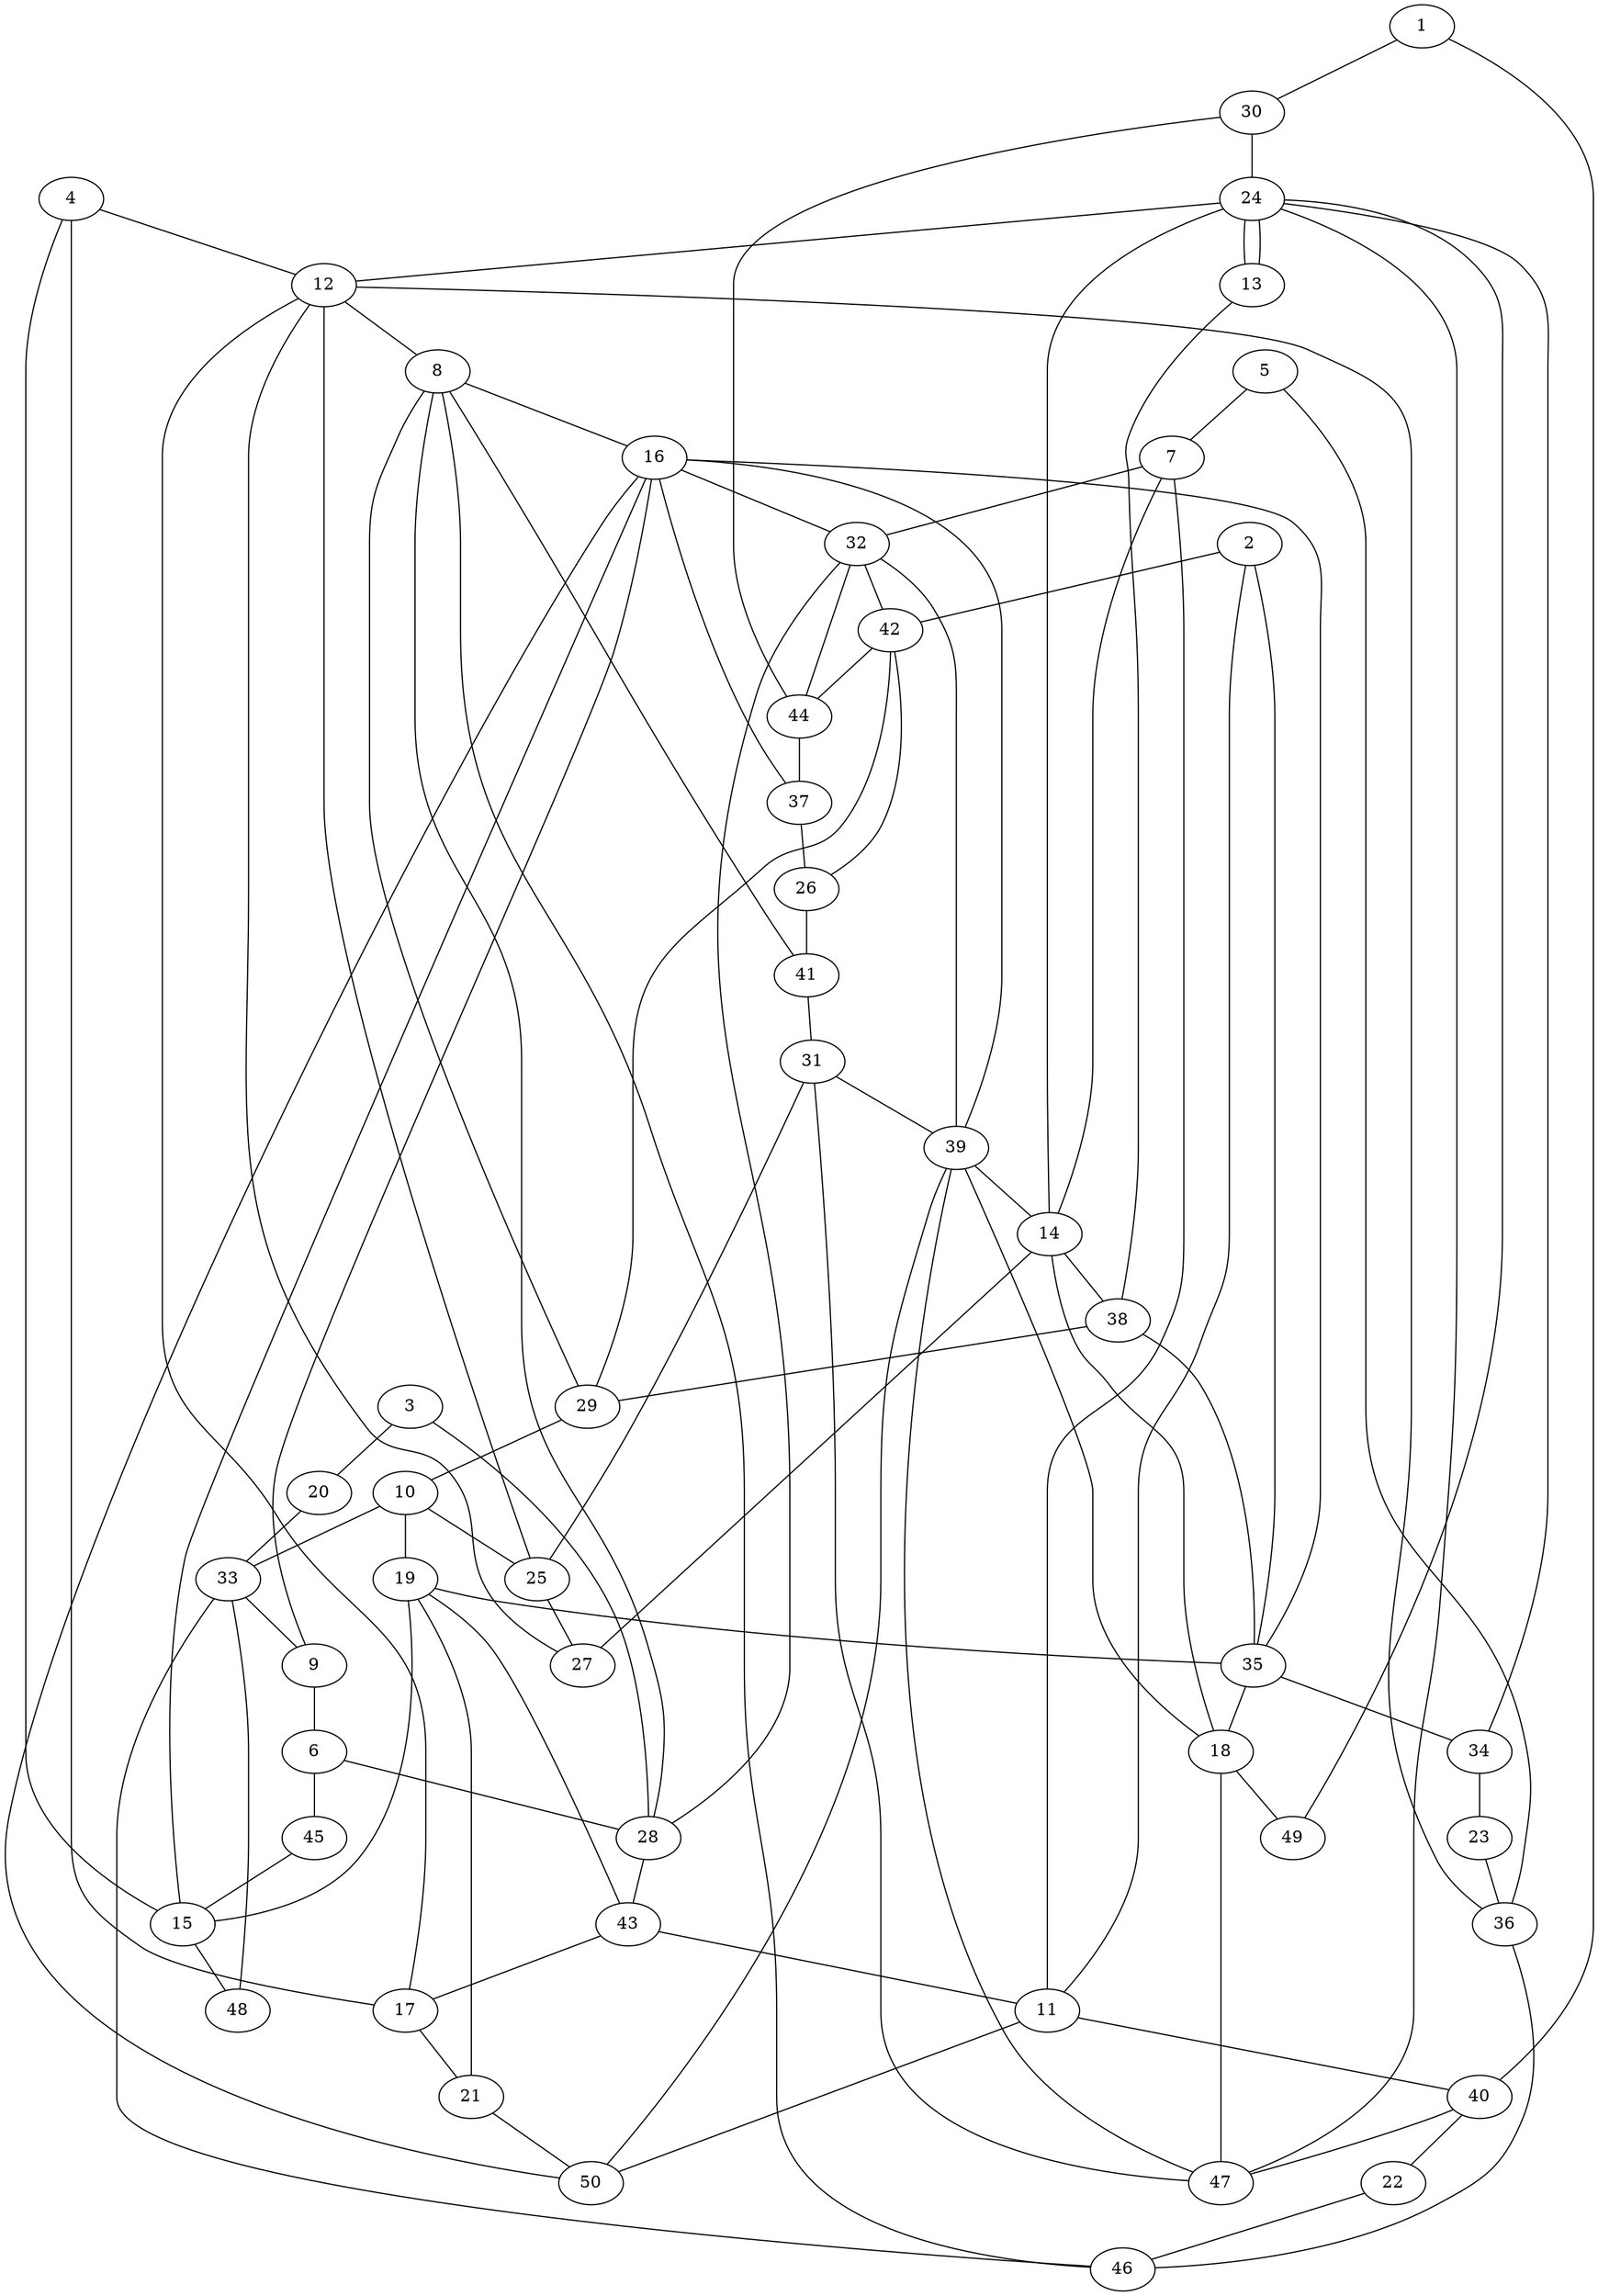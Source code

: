 # Generated Tor  2 Okt 2008 11:03:12 GMT by dot - Graphviz version 2.20.2 (Tue Jul  1 11:56:55 UTC 2008)
#
# 
# real	0m0.280s
# user	0m0.223s
# sys	0m0.039s

graph G {
	graph [splines=true, overlap=false];
	node [label="\N"];
	graph [bb="0,0,1307,1908",
		_draw_="c 5 -white C 5 -white P 4 0 0 0 1908 1307 1908 1307 0 ",
		xdotversion="1.2"];
	1 [pos="1164,1890", width="0.75", height="0.50", _draw_="c 5 -black e 1164 1890 27 18 ", _ldraw_="F 14.000000 11 -Times-Roman c 5 -black T 1164 1882 0 5 1 -1 "];
	30 [pos="1022,1818", width="0.75", height="0.50", _draw_="c 5 -black e 1022 1818 27 18 ", _ldraw_="F 14.000000 11 -Times-Roman c 5 -black T 1022 1810 0 11 2 -30 "];
	40 [pos="1213,162", width="0.75", height="0.50", _draw_="c 5 -black e 1213 162 27 18 ", _ldraw_="F 14.000000 11 -Times-Roman c 5 -black T 1213 154 0 11 2 -40 "];
	8 [pos="342,1602", width="0.75", height="0.50", _draw_="c 5 -black e 342 1602 27 18 ", _ldraw_="F 14.000000 11 -Times-Roman c 5 -black T 342 1594 0 5 1 -8 "];
	46 [pos="887,18", width="0.75", height="0.50", _draw_="c 5 -black e 887 18 27 18 ", _ldraw_="F 14.000000 11 -Times-Roman c 5 -black T 887 10 0 11 2 -46 "];
	16 [pos="523,1530", width="0.75", height="0.50", _draw_="c 5 -black e 523 1530 27 18 ", _ldraw_="F 14.000000 11 -Times-Roman c 5 -black T 523 1522 0 11 2 -16 "];
	10 [pos="331,666", width="0.75", height="0.50", _draw_="c 5 -black e 331 666 27 18 ", _ldraw_="F 14.000000 11 -Times-Roman c 5 -black T 331 658 0 11 2 -10 "];
	25 [pos="441,594", width="0.75", height="0.50", _draw_="c 5 -black e 441 594 27 18 ", _ldraw_="F 14.000000 11 -Times-Roman c 5 -black T 441 586 0 11 2 -25 "];
	19 [pos="331,594", width="0.75", height="0.50", _draw_="c 5 -black e 331 594 27 18 ", _ldraw_="F 14.000000 11 -Times-Roman c 5 -black T 331 586 0 11 2 -19 "];
	33 [pos="183,594", width="0.75", height="0.50", _draw_="c 5 -black e 183 594 27 18 ", _ldraw_="F 14.000000 11 -Times-Roman c 5 -black T 183 586 0 11 2 -33 "];
	12 [pos="247,1674", width="0.75", height="0.50", _draw_="c 5 -black e 247 1674 27 18 ", _ldraw_="F 14.000000 11 -Times-Roman c 5 -black T 247 1666 0 11 2 -12 "];
	36 [pos="1233,306", width="0.75", height="0.50", _draw_="c 5 -black e 1233 306 27 18 ", _ldraw_="F 14.000000 11 -Times-Roman c 5 -black T 1233 298 0 11 2 -36 "];
	17 [pos="331,234", width="0.75", height="0.50", _draw_="c 5 -black e 331 234 27 18 ", _ldraw_="F 14.000000 11 -Times-Roman c 5 -black T 331 226 0 11 2 -17 "];
	13 [pos="1022,1674", width="0.75", height="0.50", _draw_="c 5 -black e 1022 1674 27 18 ", _ldraw_="F 14.000000 11 -Times-Roman c 5 -black T 1022 1666 0 11 2 -13 "];
	38 [pos="910,810", width="0.75", height="0.50", _draw_="c 5 -black e 910 810 27 18 ", _ldraw_="F 14.000000 11 -Times-Roman c 5 -black T 910 802 0 11 2 -38 "];
	24 [pos="1022,1746", width="0.75", height="0.50", _draw_="c 5 -black e 1022 1746 27 18 ", _ldraw_="F 14.000000 11 -Times-Roman c 5 -black T 1022 1738 0 11 2 -24 "];
	49 [pos="1057,378", width="0.75", height="0.50", _draw_="c 5 -black e 1057 378 27 18 ", _ldraw_="F 14.000000 11 -Times-Roman c 5 -black T 1057 370 0 11 2 -49 "];
	47 [pos="988,90", width="0.75", height="0.50", _draw_="c 5 -black e 988 90 27 18 ", _ldraw_="F 14.000000 11 -Times-Roman c 5 -black T 988 82 0 11 2 -47 "];
	27 [pos="479,522", width="0.75", height="0.50", _draw_="c 5 -black e 479 522 27 18 ", _ldraw_="F 14.000000 11 -Times-Roman c 5 -black T 479 514 0 11 2 -27 "];
	14 [pos="853,882", width="0.75", height="0.50", _draw_="c 5 -black e 853 882 27 18 ", _ldraw_="F 14.000000 11 -Times-Roman c 5 -black T 853 874 0 11 2 -14 "];
	29 [pos="483,738", width="0.75", height="0.50", _draw_="c 5 -black e 483 738 27 18 ", _ldraw_="F 14.000000 11 -Times-Roman c 5 -black T 483 730 0 11 2 -29 "];
	44 [pos="644,1314", width="0.75", height="0.50", _draw_="c 5 -black e 644 1314 27 18 ", _ldraw_="F 14.000000 11 -Times-Roman c 5 -black T 644 1306 0 11 2 -44 "];
	35 [pos="1024,522", width="0.75", height="0.50", _draw_="c 5 -black e 1024 522 27 18 ", _ldraw_="F 14.000000 11 -Times-Roman c 5 -black T 1024 514 0 11 2 -35 "];
	2 [pos="1020,1458", width="0.75", height="0.50", _draw_="c 5 -black e 1020 1458 27 18 ", _ldraw_="F 14.000000 11 -Times-Roman c 5 -black T 1020 1450 0 5 1 -2 "];
	42 [pos="720,1386", width="0.75", height="0.50", _draw_="c 5 -black e 720 1386 27 18 ", _ldraw_="F 14.000000 11 -Times-Roman c 5 -black T 720 1378 0 11 2 -42 "];
	11 [pos="851,234", width="0.75", height="0.50", _draw_="c 5 -black e 851 234 27 18 ", _ldraw_="F 14.000000 11 -Times-Roman c 5 -black T 851 226 0 11 2 -11 "];
	18 [pos="988,450", width="0.75", height="0.50", _draw_="c 5 -black e 988 450 27 18 ", _ldraw_="F 14.000000 11 -Times-Roman c 5 -black T 988 442 0 11 2 -18 "];
	26 [pos="650,1170", width="0.75", height="0.50", _draw_="c 5 -black e 650 1170 27 18 ", _ldraw_="F 14.000000 11 -Times-Roman c 5 -black T 650 1162 0 11 2 -26 "];
	41 [pos="650,1098", width="0.75", height="0.50", _draw_="c 5 -black e 650 1098 27 18 ", _ldraw_="F 14.000000 11 -Times-Roman c 5 -black T 650 1090 0 11 2 -41 "];
	31 [pos="655,1026", width="0.75", height="0.50", _draw_="c 5 -black e 655 1026 27 18 ", _ldraw_="F 14.000000 11 -Times-Roman c 5 -black T 655 1018 0 11 2 -31 "];
	39 [pos="775,954", width="0.75", height="0.50", _draw_="c 5 -black e 775 954 27 18 ", _ldraw_="F 14.000000 11 -Times-Roman c 5 -black T 775 946 0 11 2 -39 "];
	37 [pos="644,1242", width="0.75", height="0.50", _draw_="c 5 -black e 644 1242 27 18 ", _ldraw_="F 14.000000 11 -Times-Roman c 5 -black T 644 1234 0 11 2 -37 "];
	50 [pos="488,90", width="0.75", height="0.50", _draw_="c 5 -black e 488 90 27 18 ", _ldraw_="F 14.000000 11 -Times-Roman c 5 -black T 488 82 0 11 2 -50 "];
	32 [pos="693,1458", width="0.75", height="0.50", _draw_="c 5 -black e 693 1458 27 18 ", _ldraw_="F 14.000000 11 -Times-Roman c 5 -black T 693 1450 0 11 2 -32 "];
	3 [pos="335,738", width="0.75", height="0.50", _draw_="c 5 -black e 335 738 27 18 ", _ldraw_="F 14.000000 11 -Times-Roman c 5 -black T 335 730 0 5 1 -3 "];
	20 [pos="259,666", width="0.75", height="0.50", _draw_="c 5 -black e 259 666 27 18 ", _ldraw_="F 14.000000 11 -Times-Roman c 5 -black T 259 658 0 11 2 -20 "];
	28 [pos="534,378", width="0.75", height="0.50", _draw_="c 5 -black e 534 378 27 18 ", _ldraw_="F 14.000000 11 -Times-Roman c 5 -black T 534 370 0 11 2 -28 "];
	6 [pos="255,450", width="0.75", height="0.50", _draw_="c 5 -black e 255 450 27 18 ", _ldraw_="F 14.000000 11 -Times-Roman c 5 -black T 255 442 0 5 1 -6 "];
	45 [pos="255,378", width="0.75", height="0.50", _draw_="c 5 -black e 255 378 27 18 ", _ldraw_="F 14.000000 11 -Times-Roman c 5 -black T 255 370 0 11 2 -45 "];
	9 [pos="255,522", width="0.75", height="0.50", _draw_="c 5 -black e 255 522 27 18 ", _ldraw_="F 14.000000 11 -Times-Roman c 5 -black T 255 514 0 5 1 -9 "];
	15 [pos="145,306", width="0.75", height="0.50", _draw_="c 5 -black e 145 306 27 18 ", _ldraw_="F 14.000000 11 -Times-Roman c 5 -black T 145 298 0 11 2 -15 "];
	48 [pos="192,234", width="0.75", height="0.50", _draw_="c 5 -black e 192 234 27 18 ", _ldraw_="F 14.000000 11 -Times-Roman c 5 -black T 192 226 0 11 2 -48 "];
	4 [pos="52,1746", width="0.75", height="0.50", _draw_="c 5 -black e 52 1746 27 18 ", _ldraw_="F 14.000000 11 -Times-Roman c 5 -black T 52 1738 0 5 1 -4 "];
	21 [pos="386,162", width="0.75", height="0.50", _draw_="c 5 -black e 386 162 27 18 ", _ldraw_="F 14.000000 11 -Times-Roman c 5 -black T 386 154 0 11 2 -21 "];
	43 [pos="509,306", width="0.75", height="0.50", _draw_="c 5 -black e 509 306 27 18 ", _ldraw_="F 14.000000 11 -Times-Roman c 5 -black T 509 298 0 11 2 -43 "];
	23 [pos="1213,378", width="0.75", height="0.50", _draw_="c 5 -black e 1213 378 27 18 ", _ldraw_="F 14.000000 11 -Times-Roman c 5 -black T 1213 370 0 11 2 -23 "];
	34 [pos="1213,450", width="0.75", height="0.50", _draw_="c 5 -black e 1213 450 27 18 ", _ldraw_="F 14.000000 11 -Times-Roman c 5 -black T 1213 442 0 11 2 -34 "];
	5 [pos="954,1602", width="0.75", height="0.50", _draw_="c 5 -black e 954 1602 27 18 ", _ldraw_="F 14.000000 11 -Times-Roman c 5 -black T 954 1594 0 5 1 -5 "];
	7 [pos="949,1530", width="0.75", height="0.50", _draw_="c 5 -black e 949 1530 27 18 ", _ldraw_="F 14.000000 11 -Times-Roman c 5 -black T 949 1522 0 5 1 -7 "];
	22 [pos="1137,90", width="0.75", height="0.50", _draw_="c 5 -black e 1137 90 27 18 ", _ldraw_="F 14.000000 11 -Times-Roman c 5 -black T 1137 82 0 11 2 -22 "];
	1 -- 30 [f=1, pos="1142,1879 1116,1866 1071,1843 1044,1829", _draw_="c 5 -black B 4 1142 1879 1116 1866 1071 1843 1044 1829 "];
	1 -- 40 [f=14, pos="1187,1880 1227,1861 1307,1813 1307,1746 1307,1746 1307,1746 1307,306 1307,250 1257,199 1230,176", _draw_="c 5 -black B 10 1187 1880 1227 1861 1307 1813 1307 1746 1307 1746 1307 1746 1307 306 1307 250 1257 199 1230 176 "];
	8 -- 46 [f=1, pos="346,1584 352,1556 361,1503 361,1458 361,1458 361,1458 361,1386 361,1046 614,1005 614,666 614,666 614,666 614,522 614,393 645,362\
 645,234 645,234 645,234 645,162 645,62 797,30 860,21", _draw_="c 5 -black B 22 346 1584 352 1556 361 1503 361 1458 361 1458 361 1458 361 1386 361 1046 614 1005 614 666 614 666 614 666 614 522\
 614 393 645 362 645 234 645 234 645 234 645 162 645 62 797 30 860 21 "];
	8 -- 16 [f=18, pos="365,1593 400,1579 465,1553 500,1539", _draw_="c 5 -black B 4 365 1593 400 1579 465 1553 500 1539 "];
	10 -- 25 [f=1, pos="350,653 370,640 402,620 422,607", _draw_="c 5 -black B 4 350 653 370 640 402 620 422 607 "];
	10 -- 19 [f=5, pos="331,648 331,637 331,623 331,612", _draw_="c 5 -black B 4 331 648 331 637 331 623 331 612 "];
	10 -- 33 [f=1, pos="310,655 305,653 300,650 295,648 264,632 228,615 205,604", _draw_="c 5 -black B 7 310 655 305 653 300 650 295 648 264 632 228 615 205 604 "];
	12 -- 8 [f=1, pos="265,1660 282,1648 307,1628 324,1616", _draw_="c 5 -black B 4 265 1660 282 1648 307 1628 324 1616 "];
	12 -- 36 [f=5, pos="274,1674 392,1671 852,1660 990,1620 1070,1596 1155,1613 1155,1530 1155,1530 1155,1530 1155,738 1155,569 1102,511 1177,360 1185,3\
43 1201,328 1214,319", _draw_="c 5 -black B 16 274 1674 392 1671 852 1660 990 1620 1070 1596 1155 1613 1155 1530 1155 1530 1155 1530 1155 738 1155 569 1102 511\
 1177 360 1185 343 1201 328 1214 319 "];
	12 -- 17 [f=16, pos="227,1662 193,1640 129,1591 128,1530 128,1530 128,1530 128,810 129,726 179,719 223,648 277,559 348,554 348,450 348,450 348,450 34\
8,378 348,332 340,279 335,252", _draw_="c 5 -black B 19 227 1662 193 1640 129 1591 128 1530 128 1530 128 1530 128 810 129 726 179 719 223 648 277 559 348 554 348 450 34\
8 450 348 450 348 378 348 332 340 279 335 252 "];
	13 -- 38 [f=1, pos="996,1668 971,1661 935,1647 918,1620 887,1572 927,1368 927,1314 927,1314 927,1314 927,954 927,908 919,855 914,828", _draw_="c 5 -black B 13 996 1668 971 1661 935 1647 918 1620 887 1572 927 1368 927 1314 927 1314 927 1314 927 954 927 908 919 855 914 828\
 "];
	13 -- 24 [f=19, pos="1028,1692 1029,1703 1029,1717 1028,1728", _draw_="c 5 -black B 4 1028 1692 1029 1703 1029 1717 1028 1728 "];
	24 -- 49 [f=1, pos="1048,1741 1094,1733 1185,1714 1207,1692 1235,1662 1231,1643 1231,1602 1231,1602 1231,1602 1231,882 1231,680 1105,457 1067,395", _draw_="c 5 -black B 13 1048 1741 1094 1733 1185 1714 1207 1692 1235 1662 1231 1643 1231 1602 1231 1602 1231 1602 1231 882 1231 680 1105\
 457 1067 395 "];
	24 -- 13 [f=1, pos="1016,1728 1015,1717 1015,1703 1016,1692", _draw_="c 5 -black B 4 1016 1728 1015 1717 1015 1703 1016 1692 "];
	24 -- 47 [f=12, pos="1047,1738 1094,1721 1193,1677 1193,1602 1193,1602 1193,1602 1193,882 1193,745 1189,711 1179,576 1172,487 1158,466 1158,378 1158,\
378 1158,378 1158,234 1158,158 1060,114 1013,98", _draw_="c 5 -black B 19 1047 1738 1094 1721 1193 1677 1193 1602 1193 1602 1193 1602 1193 882 1193 745 1189 711 1179 576 1172 487 1158 46\
6 1158 378 1158 378 1158 378 1158 234 1158 158 1060 114 1013 98 "];
	24 -- 12 [f=19, pos="995,1743 875,1733 393,1688 274,1677", _draw_="c 5 -black B 4 995 1743 875 1733 393 1688 274 1677 "];
	25 -- 27 [f=1, pos="450,577 456,566 464,551 470,539", _draw_="c 5 -black B 4 450 577 456 566 464 551 470 539 "];
	25 -- 12 [f=1, pos="434,612 400,701 247,1108 247,1242 247,1530 247,1530 247,1530 247,1575 247,1628 247,1656", _draw_="c 5 -black B 10 434 612 400 701 247 1108 247 1242 247 1530 247 1530 247 1530 247 1575 247 1628 247 1656 "];
	27 -- 12 [f=1, pos="457,533 441,542 419,557 405,576 374,616 400,645 367,684 344,709 319,692 299,720 176,882 200,965 200,1170 200,1530 200,1530 200,1\
530 200,1578 224,1630 237,1657", _draw_="c 5 -black B 19 457 533 441 542 419 557 405 576 374 616 400 645 367 684 344 709 319 692 299 720 176 882 200 965 200 1170 200 153\
0 200 1530 200 1530 200 1578 224 1630 237 1657 "];
	27 -- 14 [f=8, pos="495,537 556,596 777,809 837,867", _draw_="c 5 -black B 4 495 537 556 596 777 809 837 867 "];
	29 -- 10 [f=1, pos="461,728 432,714 382,690 353,677", _draw_="c 5 -black B 4 461 728 432 714 382 690 353 677 "];
	29 -- 8 [f=17, pos="474,755 436,831 285,1136 285,1242 285,1458 285,1458 285,1458 285,1499 292,1509 309,1548 315,1561 323,1575 330,1585", _draw_="c 5 -black B 13 474 755 436 831 285 1136 285 1242 285 1458 285 1458 285 1458 285 1499 292 1509 309 1548 315 1561 323 1575 330 15\
85 "];
	30 -- 24 [f=1, pos="1022,1800 1022,1789 1022,1775 1022,1764", _draw_="c 5 -black B 4 1022 1800 1022 1789 1022 1775 1022 1764 "];
	30 -- 44 [f=15, pos="995,1815 901,1804 589,1760 589,1674 589,1674 589,1674 589,1458 589,1409 617,1357 633,1331", _draw_="c 5 -black B 10 995 1815 901 1804 589 1760 589 1674 589 1674 589 1674 589 1458 589 1409 617 1357 633 1331 "];
	38 -- 29 [f=1, pos="884,806 808,793 586,755 509,742", _draw_="c 5 -black B 4 884 806 808 793 586 755 509 742 "];
	38 -- 35 [f=15, pos="931,799 947,789 967,775 979,756 1022,685 1025,582 1025,540", _draw_="c 5 -black B 7 931 799 947 789 967 775 979 756 1022 685 1025 582 1025 540 "];
	2 -- 42 [f=2, pos="994,1452 938,1438 802,1406 746,1392", _draw_="c 5 -black B 4 994 1452 938 1438 802 1406 746 1392 "];
	2 -- 35 [f=3, pos="1024,1440 1031,1412 1041,1359 1041,1314 1041,1314 1041,1314 1041,666 1041,620 1033,567 1028,540", _draw_="c 5 -black B 10 1024 1440 1031 1412 1041 1359 1041 1314 1041 1314 1041 1314 1041 666 1041 620 1033 567 1028 540 "];
	2 -- 11 [f=19, pos="1016,1440 1011,1412 1003,1359 1003,1314 1003,1314 1003,1314 1003,882 1003,840 992,831 979,792 959,734 927,726 927,666 927,666 92\
7,666 927,378 927,326 888,274 866,249", _draw_="c 5 -black B 19 1016 1440 1011 1412 1003 1359 1003 1314 1003 1314 1003 1314 1003 882 1003 840 992 831 979 792 959 734 927 726 92\
7 666 927 666 927 666 927 378 927 326 888 274 866 249 "];
	14 -- 18 [f=2, pos="855,864 857,845 862,815 874,792 883,773 890,772 903,756 932,717 965,714 965,666 965,666 965,666 965,594 965,548 976,495 983,468", _draw_="c 5 -black B 16 855 864 857 845 862 815 874 792 883 773 890 772 903 756 932 717 965 714 965 666 965 666 965 666 965 594 965 548 \
976 495 983 468 "];
	14 -- 24 [f=15, pos="853,900 852,927 851,980 851,1026 851,1602 851,1602 851,1602 851,1677 950,1721 997,1738", _draw_="c 5 -black B 10 853 900 852 927 851 980 851 1026 851 1602 851 1602 851 1602 851 1677 950 1721 997 1738 "];
	14 -- 38 [f=18, pos="866,866 875,854 888,838 897,826", _draw_="c 5 -black B 4 866 866 875 854 888 838 897 826 "];
	18 -- 49 [f=2, pos="1003,435 1015,423 1031,406 1042,393", _draw_="c 5 -black B 4 1003 435 1015 423 1031 406 1042 393 "];
	18 -- 47 [f=20, pos="988,432 988,404 988,351 988,306 988,306 988,306 988,234 988,189 988,136 988,108", _draw_="c 5 -black B 10 988 432 988 404 988 351 988 306 988 306 988 306 988 234 988 189 988 136 988 108 "];
	26 -- 41 [f=2, pos="650,1152 650,1141 650,1127 650,1116", _draw_="c 5 -black B 4 650 1152 650 1141 650 1127 650 1116 "];
	26 -- 42 [f=15, pos="671,1182 685,1191 704,1205 713,1224 736,1271 729,1336 724,1368", _draw_="c 5 -black B 7 671 1182 685 1191 704 1205 713 1224 736 1271 729 1336 724 1368 "];
	31 -- 39 [f=2, pos="675,1014 697,1000 733,979 755,966", _draw_="c 5 -black B 4 675 1014 697 1000 733 979 755 966 "];
	31 -- 47 [f=17, pos="658,1008 666,955 690,797 690,666 690,666 690,666 690,594 690,496 728,475 728,378 728,378 728,378 728,234 728,127 895,99 961,92", _draw_="c 5 -black B 16 658 1008 666 955 690 797 690 666 690 666 690 666 690 594 690 496 728 475 728 378 728 378 728 378 728 234 728 127\
 895 99 961 92 "];
	31 -- 25 [f=14, pos="648,1008 629,961 575,826 519,720 497,679 468,634 452,611", _draw_="c 5 -black B 7 648 1008 629 961 575 826 519 720 497 679 468 634 452 611 "];
	37 -- 26 [f=2, pos="646,1224 647,1213 648,1199 648,1188", _draw_="c 5 -black B 4 646 1224 647 1213 648 1199 648 1188 "];
	37 -- 16 [f=14, pos="632,1258 625,1269 615,1283 608,1296 566,1371 538,1472 527,1512", _draw_="c 5 -black B 7 632 1258 625 1269 615 1283 608 1296 566 1371 538 1472 527 1512 "];
	39 -- 50 [f=2, pos="770,936 758,891 728,769 728,666 728,666 728,666 728,594 728,381 553,165 502,106", _draw_="c 5 -black B 10 770 936 758 891 728 769 728 666 728 666 728 666 728 594 728 381 553 165 502 106 "];
	39 -- 14 [f=2, pos="791,939 805,927 824,909 837,897", _draw_="c 5 -black B 4 791 939 805 927 824 909 837 897 "];
	39 -- 18 [f=17, pos="783,936 809,878 889,695 889,666 889,666 889,666 889,594 889,537 941,487 970,464", _draw_="c 5 -black B 10 783 936 809 878 889 695 889 666 889 666 889 666 889 594 889 537 941 487 970 464 "];
	39 -- 47 [f=10, pos="774,936 768,835 744,345 815,216 848,154 925,115 965,99", _draw_="c 5 -black B 7 774 936 768 835 744 345 815 216 848 154 925 115 965 99 "];
	41 -- 31 [f=2, pos="651,1080 652,1069 653,1055 654,1044", _draw_="c 5 -black B 4 651 1080 652 1069 653 1055 654 1044 "];
	41 -- 8 [f=16, pos="638,1115 631,1125 622,1139 614,1152 503,1325 481,1372 375,1548 367,1560 359,1574 352,1585", _draw_="c 5 -black B 10 638 1115 631 1125 622 1139 614 1152 503 1325 481 1372 375 1548 367 1560 359 1574 352 1585 "];
	42 -- 44 [f=2, pos="704,1371 691,1359 673,1341 660,1329", _draw_="c 5 -black B 4 704 1371 691 1359 673 1341 660 1329 "];
	42 -- 29 [f=12, pos="720,1368 719,1335 713,1267 680,1224 659,1197 638,1210 614,1188 549,1129 504,1113 504,1026 504,1026 504,1026 504,882 504,836 494,\
783 487,756", _draw_="c 5 -black B 16 720 1368 719 1335 713 1267 680 1224 659 1197 638 1210 614 1188 549 1129 504 1113 504 1026 504 1026 504 1026 504 \
882 504 836 494 783 487 756 "];
	44 -- 37 [f=2, pos="644,1296 644,1285 644,1271 644,1260", _draw_="c 5 -black B 4 644 1296 644 1285 644 1271 644 1260 "];
	44 -- 32 [f=15, pos="650,1332 660,1360 678,1413 687,1440", _draw_="c 5 -black B 4 650 1332 660 1360 678 1413 687 1440 "];
	3 -- 20 [f=2, pos="319,723 306,711 288,693 275,681", _draw_="c 5 -black B 4 319 723 306 711 288 693 275 681 "];
	3 -- 28 [f=19, pos="355,725 395,698 487,627 515,540 530,489 533,427 534,396", _draw_="c 5 -black B 7 355 725 395 698 487 627 515 540 530 489 533 427 534 396 "];
	6 -- 45 [f=2, pos="255,432 255,421 255,407 255,396", _draw_="c 5 -black B 4 255 432 255 421 255 407 255 396 "];
	6 -- 28 [f=10, pos="280,443 333,430 456,398 509,385", _draw_="c 5 -black B 4 280 443 333 430 456 398 509 385 "];
	9 -- 6 [f=2, pos="255,504 255,493 255,479 255,468", _draw_="c 5 -black B 4 255 504 255 493 255 479 255 468 "];
	9 -- 16 [f=1, pos="247,539 235,569 213,631 223,684 253,844 442,1211 489,1368 504,1419 515,1481 520,1512", _draw_="c 5 -black B 10 247 539 235 569 213 631 223 684 253 844 442 1211 489 1368 504 1419 515 1481 520 1512 "];
	15 -- 16 [f=2, pos="143,324 138,372 126,504 147,612 167,711 464,1395 515,1513", _draw_="c 5 -black B 7 143 324 138 372 126 504 147 612 167 711 464 1395 515 1513 "];
	15 -- 48 [f=2, pos="156,289 164,278 174,262 181,251", _draw_="c 5 -black B 4 156 289 164 278 174 262 181 251 "];
	16 -- 50 [f=2, pos="510,1514 446,1435 167,1087 166,954 166,954 166,954 166,810 167,596 -51,566 0,360 51,156 366,104 461,93", _draw_="c 5 -black B 13 510 1514 446 1435 167 1087 166 954 166 954 166 954 166 810 167 596 -51 566 0 360 51 156 366 104 461 93 "];
	16 -- 32 [f=14, pos="546,1520 578,1507 638,1482 670,1468", _draw_="c 5 -black B 4 546 1520 578 1507 638 1482 670 1468 "];
	16 -- 39 [f=8, pos="550,1529 622,1525 813,1502 813,1386 813,1386 813,1386 813,1098 813,1051 794,998 783,972", _draw_="c 5 -black B 10 550 1529 622 1525 813 1502 813 1386 813 1386 813 1386 813 1098 813 1051 794 998 783 972 "];
	20 -- 33 [f=2, pos="243,651 230,639 212,621 199,609", _draw_="c 5 -black B 4 243 651 230 639 212 621 199 609 "];
	33 -- 9 [f=2, pos="198,579 210,567 227,550 240,537", _draw_="c 5 -black B 4 198 579 210 567 227 550 240 537 "];
	33 -- 46 [f=3, pos="171,578 145,543 90,458 90,378 90,378 90,378 90,162 90,82 721,30 860,20", _draw_="c 5 -black B 10 171 578 145 543 90 458 90 378 90 378 90 378 90 162 90 82 721 30 860 20 "];
	33 -- 48 [f=17, pos="187,576 192,548 200,495 200,450 200,450 200,450 200,378 200,332 196,279 194,252", _draw_="c 5 -black B 10 187 576 192 548 200 495 200 450 200 450 200 450 200 378 200 332 196 279 194 252 "];
	45 -- 15 [f=2, pos="236,365 216,352 184,332 164,319", _draw_="c 5 -black B 4 236 365 216 352 184 332 164 319 "];
	4 -- 17 [f=4, pos="52,1728 52,1700 52,1647 52,1602 52,1602 52,1602 52,378 52,330 71,315 109,288 125,276 250,250 305,239", _draw_="c 5 -black B 13 52 1728 52 1700 52 1647 52 1602 52 1602 52 1602 52 378 52 330 71 315 109 288 125 276 250 250 305 239 "];
	4 -- 15 [f=6, pos="44,1729 33,1702 14,1649 14,1602 14,1602 14,1602 14,450 14,385 86,337 123,317", _draw_="c 5 -black B 10 44 1729 33 1702 14 1649 14 1602 14 1602 14 1602 14 450 14 385 86 337 123 317 "];
	4 -- 12 [f=16, pos="76,1737 113,1723 186,1697 223,1683", _draw_="c 5 -black B 4 76 1737 113 1723 186 1697 223 1683 "];
	17 -- 21 [f=4, pos="343,218 352,206 365,190 374,178", _draw_="c 5 -black B 4 343 218 352 206 365 190 374 178 "];
	19 -- 35 [f=4, pos="356,587 370,583 388,578 405,576 632,539 910,526 997,523", _draw_="c 5 -black B 7 356 587 370 583 388 578 405 576 632 539 910 526 997 523 "];
	19 -- 15 [f=9, pos="333,576 338,533 344,424 291,360 261,324 205,312 172,308", _draw_="c 5 -black B 7 333 576 338 533 344 424 291 360 261 324 205 312 172 308 "];
	19 -- 43 [f=4, pos="351,582 366,572 386,557 400,540 456,469 491,365 504,324", _draw_="c 5 -black B 7 351 582 366 572 386 557 400 540 456 469 491 365 504 324 "];
	21 -- 19 [f=4, pos="386,180 386,208 386,261 386,306 386,450 386,450 386,450 386,499 358,551 342,577", _draw_="c 5 -black B 10 386 180 386 208 386 261 386 306 386 450 386 450 386 450 386 499 358 551 342 577 "];
	21 -- 50 [f=4, pos="405,149 423,136 451,116 469,103", _draw_="c 5 -black B 4 405 149 423 136 451 116 469 103 "];
	23 -- 36 [f=4, pos="1218,360 1221,349 1225,335 1228,324", _draw_="c 5 -black B 4 1218 360 1221 349 1225 335 1228 324 "];
	34 -- 23 [f=4, pos="1213,432 1213,421 1213,407 1213,396", _draw_="c 5 -black B 4 1213 432 1213 421 1213 407 1213 396 "];
	34 -- 24 [f=11, pos="1221,467 1236,503 1269,589 1269,666 1269,1602 1269,1602 1269,1602 1269,1643 1274,1663 1245,1692 1217,1719 1102,1736 1049,1743", _draw_="c 5 -black B 13 1221 467 1236 503 1269 589 1269 666 1269 1602 1269 1602 1269 1602 1269 1643 1274 1663 1245 1692 1217 1719 1102 1\
736 1049 1743 "];
	35 -- 34 [f=4, pos="1048,513 1084,499 1153,473 1189,459", _draw_="c 5 -black B 4 1048 513 1084 499 1153 473 1189 459 "];
	35 -- 16 [f=6, pos="1035,539 1051,565 1079,617 1079,666 1079,1386 1079,1386 1079,1386 1079,1427 1087,1449 1056,1476 1017,1509 653,1525 550,1529", _draw_="c 5 -black B 13 1035 539 1051 565 1079 617 1079 666 1079 1386 1079 1386 1079 1386 1079 1427 1087 1449 1056 1476 1017 1509 653 15\
25 550 1529 "];
	35 -- 18 [f=16, pos="1015,505 1010,493 1002,479 997,467", _draw_="c 5 -black B 4 1015 505 1010 493 1002 479 997 467 "];
	36 -- 46 [f=4, pos="1240,289 1251,258 1270,193 1249,144 1230,101 1214,93 1173,72 1127,48 976,28 914,21", _draw_="c 5 -black B 10 1240 289 1251 258 1270 193 1249 144 1230 101 1214 93 1173 72 1127 48 976 28 914 21 "];
	5 -- 7 [f=1, pos="953,1584 952,1573 951,1559 950,1548", _draw_="c 5 -black B 4 953 1584 952 1573 951 1559 950 1548 "];
	5 -- 36 [f=6, pos="978,1594 1023,1576 1117,1531 1117,1458 1117,1458 1117,1458 1117,738 1117,604 1218,598 1249,468 1259,421 1255,407 1249,360 1247,3\
48 1243,334 1240,324", _draw_="c 5 -black B 16 978 1594 1023 1576 1117 1531 1117 1458 1117 1458 1117 1458 1117 738 1117 604 1218 598 1249 468 1259 421 1255 407\
 1249 360 1247 348 1243 334 1240 324 "];
	7 -- 32 [f=1, pos="924,1523 875,1509 767,1479 718,1465", _draw_="c 5 -black B 4 924 1523 875 1509 767 1479 718 1465 "];
	7 -- 11 [f=2, pos="952,1512 957,1484 965,1431 965,1386 965,1386 965,1386 965,882 965,841 962,829 946,792 916,728 851,736 851,666 851,666 851,666 85\
1,378 851,333 851,280 851,252", _draw_="c 5 -black B 19 952 1512 957 1484 965 1431 965 1386 965 1386 965 1386 965 882 965 841 962 829 946 792 916 728 851 736 851 666 85\
1 666 851 666 851 378 851 333 851 280 851 252 "];
	7 -- 14 [f=17, pos="941,1513 924,1477 889,1390 889,1314 889,1314 889,1314 889,1026 889,979 871,926 860,899", _draw_="c 5 -black B 10 941 1513 924 1477 889 1390 889 1314 889 1314 889 1314 889 1026 889 979 871 926 860 899 "];
	11 -- 40 [f=1, pos="877,229 944,215 1120,180 1187,167", _draw_="c 5 -black B 4 877 229 944 215 1120 180 1187 167 "];
	11 -- 50 [f=1, pos="828,225 763,199 577,125 512,99", _draw_="c 5 -black B 4 828 225 763 199 577 125 512 99 "];
	22 -- 46 [f=1, pos="1112,83 1064,69 960,39 912,25", _draw_="c 5 -black B 4 1112 83 1064 69 960 39 912 25 "];
	28 -- 43 [f=1, pos="528,360 524,349 519,335 515,324", _draw_="c 5 -black B 4 528 360 524 349 519 335 515 324 "];
	28 -- 8 [f=18, pos="537,396 539,406 542,420 543,432 546,480 545,493 532,540 495,663 428,681 428,810 428,1026 428,1026 428,1026 428,1162 323,1177 323\
,1314 323,1458 323,1458 323,1458 323,1503 332,1556 338,1584", _draw_="c 5 -black B 22 537 396 539 406 542 420 543 432 546 480 545 493 532 540 495 663 428 681 428 810 428 1026 428 1026 428 1026 428 1\
162 323 1177 323 1314 323 1458 323 1458 323 1458 323 1503 332 1556 338 1584 "];
	32 -- 28 [f=1, pos="678,1443 658,1421 621,1377 608,1332 521,1048 652,962 652,666 652,666 652,666 652,522 652,461 588,412 554,390", _draw_="c 5 -black B 13 678 1443 658 1421 621 1377 608 1332 521 1048 652 962 652 666 652 666 652 666 652 522 652 461 588 412 554 390 "];
	32 -- 39 [f=13, pos="713,1446 727,1436 745,1421 756,1404 776,1368 775,1354 775,1314 775,1314 775,1314 775,1098 775,1053 775,1000 775,972", _draw_="c 5 -black B 13 713 1446 727 1436 745 1421 756 1404 776 1368 775 1354 775 1314 775 1314 775 1314 775 1098 775 1053 775 1000 775 \
972 "];
	32 -- 42 [f=15, pos="700,1440 704,1429 709,1415 714,1404", _draw_="c 5 -black B 4 700 1440 704 1429 709 1415 714 1404 "];
	40 -- 22 [f=1, pos="1197,147 1184,135 1166,117 1153,105", _draw_="c 5 -black B 4 1197 147 1184 135 1166 117 1153 105 "];
	40 -- 47 [f=1, pos="1191,151 1185,149 1178,146 1172,144 1116,123 1049,105 1013,96", _draw_="c 5 -black B 7 1191 151 1185 149 1178 146 1172 144 1116 123 1049 105 1013 96 "];
	43 -- 11 [f=1, pos="535,301 599,287 762,253 825,239", _draw_="c 5 -black B 4 535 301 599 287 762 253 825 239 "];
	43 -- 17 [f=19, pos="486,297 451,283 388,257 354,243", _draw_="c 5 -black B 4 486 297 451 283 388 257 354 243 "];
}
